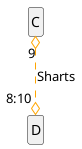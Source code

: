 @startuml
skinparam style strictuml
hide empty members
C "9" o-[#orange,dashed]-o "8:10" D : Sharts
@enduml